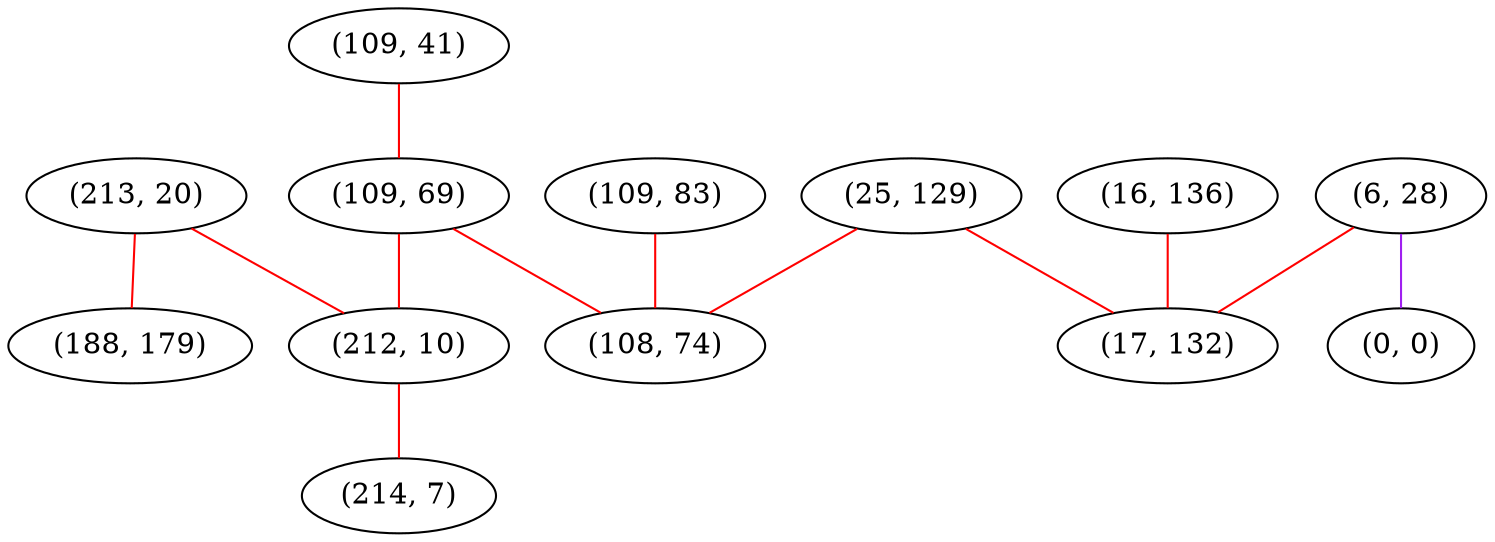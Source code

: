 graph "" {
"(213, 20)";
"(109, 41)";
"(6, 28)";
"(16, 136)";
"(109, 69)";
"(212, 10)";
"(0, 0)";
"(214, 7)";
"(25, 129)";
"(109, 83)";
"(108, 74)";
"(188, 179)";
"(17, 132)";
"(213, 20)" -- "(212, 10)"  [color=red, key=0, weight=1];
"(213, 20)" -- "(188, 179)"  [color=red, key=0, weight=1];
"(109, 41)" -- "(109, 69)"  [color=red, key=0, weight=1];
"(6, 28)" -- "(0, 0)"  [color=purple, key=0, weight=4];
"(6, 28)" -- "(17, 132)"  [color=red, key=0, weight=1];
"(16, 136)" -- "(17, 132)"  [color=red, key=0, weight=1];
"(109, 69)" -- "(108, 74)"  [color=red, key=0, weight=1];
"(109, 69)" -- "(212, 10)"  [color=red, key=0, weight=1];
"(212, 10)" -- "(214, 7)"  [color=red, key=0, weight=1];
"(25, 129)" -- "(108, 74)"  [color=red, key=0, weight=1];
"(25, 129)" -- "(17, 132)"  [color=red, key=0, weight=1];
"(109, 83)" -- "(108, 74)"  [color=red, key=0, weight=1];
}
